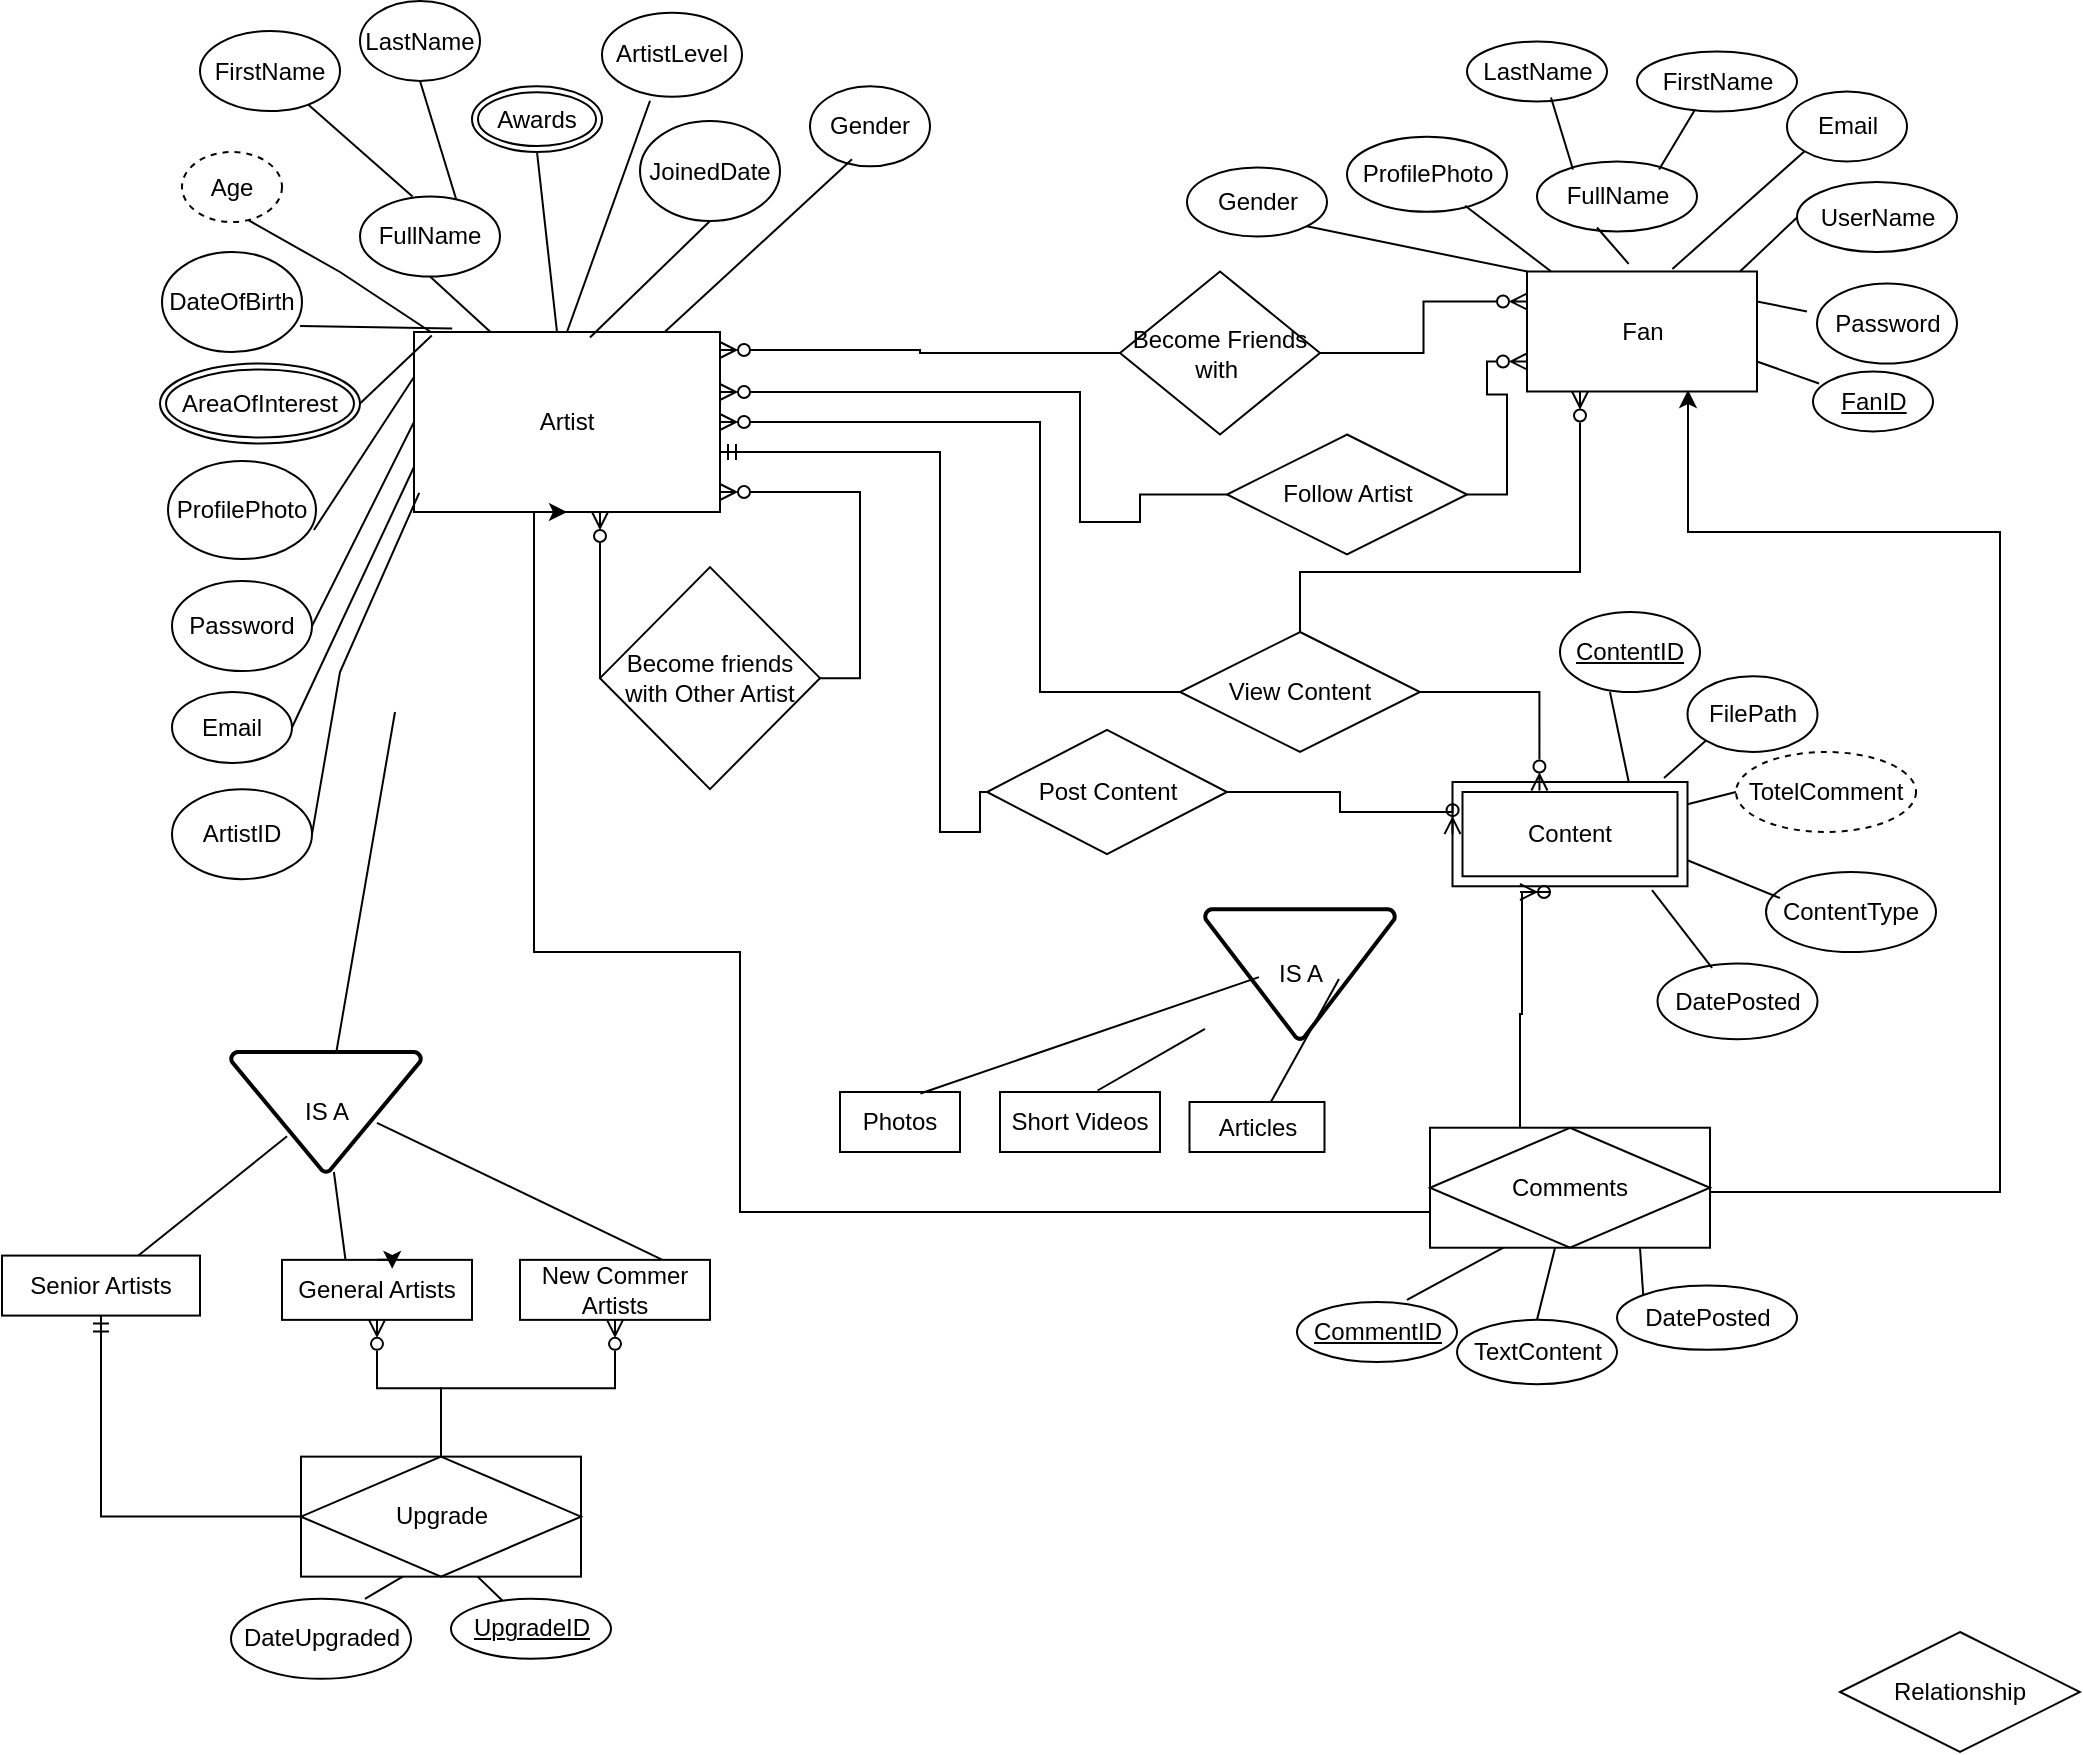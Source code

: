 <mxfile version="24.7.14">
  <diagram id="R2lEEEUBdFMjLlhIrx00" name="Page-1">
    <mxGraphModel dx="909" dy="477" grid="1" gridSize="10" guides="1" tooltips="1" connect="1" arrows="1" fold="1" page="1" pageScale="1" pageWidth="850" pageHeight="1100" math="0" shadow="0" extFonts="Permanent Marker^https://fonts.googleapis.com/css?family=Permanent+Marker">
      <root>
        <mxCell id="0" />
        <mxCell id="1" parent="0" />
        <mxCell id="9mGKXTDG_qa7bDeS5Nxo-1" value="Artist" style="rounded=0;whiteSpace=wrap;html=1;" parent="1" vertex="1">
          <mxGeometry x="227" y="200" width="153" height="90" as="geometry" />
        </mxCell>
        <mxCell id="9mGKXTDG_qa7bDeS5Nxo-2" value="Fan" style="rounded=0;whiteSpace=wrap;html=1;" parent="1" vertex="1">
          <mxGeometry x="783.5" y="169.75" width="115" height="60" as="geometry" />
        </mxCell>
        <mxCell id="9mGKXTDG_qa7bDeS5Nxo-6" value="Email" style="ellipse;whiteSpace=wrap;html=1;" parent="1" vertex="1">
          <mxGeometry x="106" y="380" width="60" height="35.5" as="geometry" />
        </mxCell>
        <mxCell id="9mGKXTDG_qa7bDeS5Nxo-7" value="Password" style="ellipse;whiteSpace=wrap;html=1;" parent="1" vertex="1">
          <mxGeometry x="106" y="324.5" width="70" height="45" as="geometry" />
        </mxCell>
        <mxCell id="9mGKXTDG_qa7bDeS5Nxo-8" value="ProfilePhoto" style="ellipse;whiteSpace=wrap;html=1;" parent="1" vertex="1">
          <mxGeometry x="104" y="264.5" width="74" height="49" as="geometry" />
        </mxCell>
        <mxCell id="9mGKXTDG_qa7bDeS5Nxo-9" value="Age" style="ellipse;whiteSpace=wrap;html=1;dashed=1;" parent="1" vertex="1">
          <mxGeometry x="111" y="110" width="50" height="35" as="geometry" />
        </mxCell>
        <mxCell id="9mGKXTDG_qa7bDeS5Nxo-10" value="DateOfBirth" style="ellipse;whiteSpace=wrap;html=1;" parent="1" vertex="1">
          <mxGeometry x="101" y="160" width="70" height="50" as="geometry" />
        </mxCell>
        <mxCell id="9mGKXTDG_qa7bDeS5Nxo-11" value="FullName" style="ellipse;whiteSpace=wrap;html=1;" parent="1" vertex="1">
          <mxGeometry x="200" y="132.25" width="70" height="40" as="geometry" />
        </mxCell>
        <mxCell id="9mGKXTDG_qa7bDeS5Nxo-12" value="ArtistLevel" style="ellipse;whiteSpace=wrap;html=1;" parent="1" vertex="1">
          <mxGeometry x="321" y="40.43" width="70" height="41.93" as="geometry" />
        </mxCell>
        <mxCell id="9mGKXTDG_qa7bDeS5Nxo-14" value="Gender" style="ellipse;whiteSpace=wrap;html=1;" parent="1" vertex="1">
          <mxGeometry x="425" y="77.14" width="60" height="40" as="geometry" />
        </mxCell>
        <mxCell id="9mGKXTDG_qa7bDeS5Nxo-15" value="ArtistID" style="ellipse;whiteSpace=wrap;html=1;" parent="1" vertex="1">
          <mxGeometry x="106" y="428.57" width="70" height="45" as="geometry" />
        </mxCell>
        <mxCell id="9mGKXTDG_qa7bDeS5Nxo-17" value="" style="endArrow=none;html=1;rounded=0;entryX=1;entryY=0.5;entryDx=0;entryDy=0;exitX=0.058;exitY=0.019;exitDx=0;exitDy=0;exitPerimeter=0;" parent="1" source="9mGKXTDG_qa7bDeS5Nxo-1" target="9mGKXTDG_qa7bDeS5Nxo-46" edge="1">
          <mxGeometry width="50" height="50" relative="1" as="geometry">
            <mxPoint x="220" y="240" as="sourcePoint" />
            <mxPoint x="146.02" y="190.02" as="targetPoint" />
            <Array as="points" />
          </mxGeometry>
        </mxCell>
        <mxCell id="9mGKXTDG_qa7bDeS5Nxo-18" value="" style="endArrow=none;html=1;rounded=0;entryX=0.986;entryY=0.704;entryDx=0;entryDy=0;entryPerimeter=0;exitX=0;exitY=0.25;exitDx=0;exitDy=0;" parent="1" target="9mGKXTDG_qa7bDeS5Nxo-8" edge="1" source="9mGKXTDG_qa7bDeS5Nxo-1">
          <mxGeometry width="50" height="50" relative="1" as="geometry">
            <mxPoint x="230" y="260" as="sourcePoint" />
            <mxPoint x="156.999" y="190.005" as="targetPoint" />
          </mxGeometry>
        </mxCell>
        <mxCell id="9mGKXTDG_qa7bDeS5Nxo-19" value="" style="endArrow=none;html=1;rounded=0;exitX=0;exitY=0.75;exitDx=0;exitDy=0;entryX=1;entryY=0.5;entryDx=0;entryDy=0;" parent="1" source="9mGKXTDG_qa7bDeS5Nxo-1" target="9mGKXTDG_qa7bDeS5Nxo-6" edge="1">
          <mxGeometry width="50" height="50" relative="1" as="geometry">
            <mxPoint x="240" y="284.995" as="sourcePoint" />
            <mxPoint x="159.999" y="251.655" as="targetPoint" />
          </mxGeometry>
        </mxCell>
        <mxCell id="9mGKXTDG_qa7bDeS5Nxo-20" value="" style="endArrow=none;html=1;rounded=0;entryX=1;entryY=0.5;entryDx=0;entryDy=0;exitX=0.017;exitY=0.894;exitDx=0;exitDy=0;exitPerimeter=0;" parent="1" source="9mGKXTDG_qa7bDeS5Nxo-1" target="9mGKXTDG_qa7bDeS5Nxo-15" edge="1">
          <mxGeometry width="50" height="50" relative="1" as="geometry">
            <mxPoint x="230" y="280" as="sourcePoint" />
            <mxPoint x="189.999" y="291.005" as="targetPoint" />
            <Array as="points">
              <mxPoint x="190" y="370" />
            </Array>
          </mxGeometry>
        </mxCell>
        <mxCell id="9mGKXTDG_qa7bDeS5Nxo-22" value="" style="endArrow=none;html=1;rounded=0;exitX=0.125;exitY=-0.019;exitDx=0;exitDy=0;entryX=0.986;entryY=0.74;entryDx=0;entryDy=0;entryPerimeter=0;exitPerimeter=0;" parent="1" source="9mGKXTDG_qa7bDeS5Nxo-1" target="9mGKXTDG_qa7bDeS5Nxo-10" edge="1">
          <mxGeometry width="50" height="50" relative="1" as="geometry">
            <mxPoint x="250" y="225" as="sourcePoint" />
            <mxPoint x="176.999" y="146.655" as="targetPoint" />
          </mxGeometry>
        </mxCell>
        <mxCell id="9mGKXTDG_qa7bDeS5Nxo-23" value="" style="endArrow=none;html=1;rounded=0;entryX=0.66;entryY=0.971;entryDx=0;entryDy=0;entryPerimeter=0;" parent="1" target="9mGKXTDG_qa7bDeS5Nxo-9" edge="1" source="9mGKXTDG_qa7bDeS5Nxo-1">
          <mxGeometry width="50" height="50" relative="1" as="geometry">
            <mxPoint x="240" y="230" as="sourcePoint" />
            <mxPoint x="296.999" y="125.005" as="targetPoint" />
            <Array as="points">
              <mxPoint x="190" y="170" />
            </Array>
          </mxGeometry>
        </mxCell>
        <mxCell id="9mGKXTDG_qa7bDeS5Nxo-24" value="" style="endArrow=none;html=1;rounded=0;entryX=0.343;entryY=1.048;entryDx=0;entryDy=0;entryPerimeter=0;exitX=0.5;exitY=0;exitDx=0;exitDy=0;" parent="1" source="9mGKXTDG_qa7bDeS5Nxo-1" edge="1" target="9mGKXTDG_qa7bDeS5Nxo-12">
          <mxGeometry width="50" height="50" relative="1" as="geometry">
            <mxPoint x="280" y="220" as="sourcePoint" />
            <mxPoint x="210" y="90" as="targetPoint" />
            <Array as="points" />
          </mxGeometry>
        </mxCell>
        <mxCell id="9mGKXTDG_qa7bDeS5Nxo-25" value="" style="endArrow=none;html=1;rounded=0;entryX=0.5;entryY=1;entryDx=0;entryDy=0;exitX=0.25;exitY=0;exitDx=0;exitDy=0;" parent="1" target="9mGKXTDG_qa7bDeS5Nxo-11" edge="1" source="9mGKXTDG_qa7bDeS5Nxo-1">
          <mxGeometry width="50" height="50" relative="1" as="geometry">
            <mxPoint x="320" y="228" as="sourcePoint" />
            <mxPoint x="357.999" y="150.005" as="targetPoint" />
          </mxGeometry>
        </mxCell>
        <mxCell id="9mGKXTDG_qa7bDeS5Nxo-26" value="" style="endArrow=none;html=1;rounded=0;entryX=0.35;entryY=0.913;entryDx=0;entryDy=0;entryPerimeter=0;" parent="1" source="9mGKXTDG_qa7bDeS5Nxo-1" target="9mGKXTDG_qa7bDeS5Nxo-14" edge="1">
          <mxGeometry width="50" height="50" relative="1" as="geometry">
            <mxPoint x="280" y="220" as="sourcePoint" />
            <mxPoint x="379.999" y="190.005" as="targetPoint" />
          </mxGeometry>
        </mxCell>
        <mxCell id="9mGKXTDG_qa7bDeS5Nxo-27" value="" style="endArrow=none;html=1;rounded=0;entryX=0.5;entryY=1;entryDx=0;entryDy=0;" parent="1" source="9mGKXTDG_qa7bDeS5Nxo-1" target="9mGKXTDG_qa7bDeS5Nxo-44" edge="1">
          <mxGeometry width="50" height="50" relative="1" as="geometry">
            <mxPoint x="270" y="220" as="sourcePoint" />
            <mxPoint x="278" y="176.52" as="targetPoint" />
          </mxGeometry>
        </mxCell>
        <mxCell id="9mGKXTDG_qa7bDeS5Nxo-28" value="FirstName" style="ellipse;whiteSpace=wrap;html=1;" parent="1" vertex="1">
          <mxGeometry x="120" y="49.5" width="70" height="40" as="geometry" />
        </mxCell>
        <mxCell id="9mGKXTDG_qa7bDeS5Nxo-29" value="LastName" style="ellipse;whiteSpace=wrap;html=1;" parent="1" vertex="1">
          <mxGeometry x="200" y="34.5" width="60" height="40" as="geometry" />
        </mxCell>
        <mxCell id="9mGKXTDG_qa7bDeS5Nxo-30" value="" style="endArrow=none;html=1;rounded=0;exitX=0.375;exitY=0;exitDx=0;exitDy=0;exitPerimeter=0;" parent="1" source="9mGKXTDG_qa7bDeS5Nxo-11" edge="1" target="9mGKXTDG_qa7bDeS5Nxo-28">
          <mxGeometry width="50" height="50" relative="1" as="geometry">
            <mxPoint x="230" y="310" as="sourcePoint" />
            <mxPoint x="320" y="57.86" as="targetPoint" />
          </mxGeometry>
        </mxCell>
        <mxCell id="9mGKXTDG_qa7bDeS5Nxo-31" value="" style="endArrow=none;html=1;rounded=0;exitX=0.688;exitY=0.04;exitDx=0;exitDy=0;exitPerimeter=0;entryX=0.5;entryY=1;entryDx=0;entryDy=0;" parent="1" source="9mGKXTDG_qa7bDeS5Nxo-11" edge="1" target="9mGKXTDG_qa7bDeS5Nxo-29">
          <mxGeometry width="50" height="50" relative="1" as="geometry">
            <mxPoint x="370" y="110" as="sourcePoint" />
            <mxPoint x="373.787" y="52.002" as="targetPoint" />
          </mxGeometry>
        </mxCell>
        <mxCell id="9mGKXTDG_qa7bDeS5Nxo-34" value="JoinedDate" style="ellipse;whiteSpace=wrap;html=1;" parent="1" vertex="1">
          <mxGeometry x="340" y="94.5" width="70" height="50" as="geometry" />
        </mxCell>
        <mxCell id="9mGKXTDG_qa7bDeS5Nxo-37" value="" style="endArrow=none;html=1;rounded=0;entryX=0.5;entryY=1;entryDx=0;entryDy=0;exitX=0.575;exitY=0.031;exitDx=0;exitDy=0;exitPerimeter=0;" parent="1" source="9mGKXTDG_qa7bDeS5Nxo-1" target="9mGKXTDG_qa7bDeS5Nxo-34" edge="1">
          <mxGeometry width="50" height="50" relative="1" as="geometry">
            <mxPoint x="300" y="220" as="sourcePoint" />
            <mxPoint x="388" y="248" as="targetPoint" />
            <Array as="points" />
          </mxGeometry>
        </mxCell>
        <mxCell id="9mGKXTDG_qa7bDeS5Nxo-39" value="" style="endArrow=none;html=1;rounded=0;entryX=1;entryY=0.5;entryDx=0;entryDy=0;exitX=0;exitY=0.5;exitDx=0;exitDy=0;" parent="1" source="9mGKXTDG_qa7bDeS5Nxo-1" target="9mGKXTDG_qa7bDeS5Nxo-7" edge="1">
          <mxGeometry width="50" height="50" relative="1" as="geometry">
            <mxPoint x="230" y="240" as="sourcePoint" />
            <mxPoint x="151" y="197" as="targetPoint" />
          </mxGeometry>
        </mxCell>
        <mxCell id="9mGKXTDG_qa7bDeS5Nxo-44" value="Awards" style="ellipse;shape=doubleEllipse;margin=3;whiteSpace=wrap;html=1;align=center;" parent="1" vertex="1">
          <mxGeometry x="256" y="77.14" width="65" height="32.86" as="geometry" />
        </mxCell>
        <mxCell id="9mGKXTDG_qa7bDeS5Nxo-46" value="AreaOfInterest" style="ellipse;shape=doubleEllipse;margin=3;whiteSpace=wrap;html=1;align=center;" parent="1" vertex="1">
          <mxGeometry x="100" y="215.75" width="100" height="40" as="geometry" />
        </mxCell>
        <mxCell id="srRfTzQ2wNrr3aea_epK-1" value="FanID" style="ellipse;whiteSpace=wrap;html=1;align=center;fontStyle=4;" vertex="1" parent="1">
          <mxGeometry x="926.5" y="219.75" width="60" height="30" as="geometry" />
        </mxCell>
        <mxCell id="srRfTzQ2wNrr3aea_epK-2" value="Password" style="ellipse;whiteSpace=wrap;html=1;align=center;" vertex="1" parent="1">
          <mxGeometry x="928.5" y="175.75" width="70" height="40" as="geometry" />
        </mxCell>
        <mxCell id="srRfTzQ2wNrr3aea_epK-3" value="FullName" style="ellipse;whiteSpace=wrap;html=1;align=center;" vertex="1" parent="1">
          <mxGeometry x="788.5" y="114.75" width="80" height="35" as="geometry" />
        </mxCell>
        <mxCell id="srRfTzQ2wNrr3aea_epK-4" value="Email" style="ellipse;whiteSpace=wrap;html=1;align=center;" vertex="1" parent="1">
          <mxGeometry x="913.5" y="79.75" width="60" height="35" as="geometry" />
        </mxCell>
        <mxCell id="srRfTzQ2wNrr3aea_epK-5" value="UserName" style="ellipse;whiteSpace=wrap;html=1;align=center;" vertex="1" parent="1">
          <mxGeometry x="918.5" y="125" width="80" height="35" as="geometry" />
        </mxCell>
        <mxCell id="srRfTzQ2wNrr3aea_epK-6" value="FirstName" style="ellipse;whiteSpace=wrap;html=1;align=center;" vertex="1" parent="1">
          <mxGeometry x="838.5" y="59.75" width="80" height="30" as="geometry" />
        </mxCell>
        <mxCell id="srRfTzQ2wNrr3aea_epK-7" value="LastName" style="ellipse;whiteSpace=wrap;html=1;align=center;" vertex="1" parent="1">
          <mxGeometry x="753.5" y="54.75" width="70" height="30" as="geometry" />
        </mxCell>
        <mxCell id="srRfTzQ2wNrr3aea_epK-8" value="ProfilePhoto" style="ellipse;whiteSpace=wrap;html=1;align=center;" vertex="1" parent="1">
          <mxGeometry x="693.5" y="102.39" width="80" height="37.5" as="geometry" />
        </mxCell>
        <mxCell id="srRfTzQ2wNrr3aea_epK-9" value="Gender" style="ellipse;whiteSpace=wrap;html=1;align=center;" vertex="1" parent="1">
          <mxGeometry x="613.5" y="117.75" width="70" height="34.5" as="geometry" />
        </mxCell>
        <mxCell id="srRfTzQ2wNrr3aea_epK-13" value="" style="endArrow=none;html=1;rounded=0;exitX=1;exitY=1;exitDx=0;exitDy=0;entryX=0;entryY=0;entryDx=0;entryDy=0;" edge="1" parent="1" source="srRfTzQ2wNrr3aea_epK-9" target="9mGKXTDG_qa7bDeS5Nxo-2">
          <mxGeometry relative="1" as="geometry">
            <mxPoint x="753.5" y="229.75" as="sourcePoint" />
            <mxPoint x="913.5" y="229.75" as="targetPoint" />
          </mxGeometry>
        </mxCell>
        <mxCell id="srRfTzQ2wNrr3aea_epK-14" value="" style="endArrow=none;html=1;rounded=0;exitX=0.738;exitY=0.92;exitDx=0;exitDy=0;exitPerimeter=0;entryX=0.105;entryY=0;entryDx=0;entryDy=0;entryPerimeter=0;" edge="1" parent="1" source="srRfTzQ2wNrr3aea_epK-8" target="9mGKXTDG_qa7bDeS5Nxo-2">
          <mxGeometry relative="1" as="geometry">
            <mxPoint x="803.5" y="129.75" as="sourcePoint" />
            <mxPoint x="813.5" y="179.75" as="targetPoint" />
          </mxGeometry>
        </mxCell>
        <mxCell id="srRfTzQ2wNrr3aea_epK-15" value="" style="endArrow=none;html=1;rounded=0;entryX=0.442;entryY=-0.064;entryDx=0;entryDy=0;entryPerimeter=0;exitX=0.375;exitY=0.943;exitDx=0;exitDy=0;exitPerimeter=0;" edge="1" parent="1" source="srRfTzQ2wNrr3aea_epK-3" target="9mGKXTDG_qa7bDeS5Nxo-2">
          <mxGeometry relative="1" as="geometry">
            <mxPoint x="853.5" y="109.75" as="sourcePoint" />
            <mxPoint x="871.5" y="164.75" as="targetPoint" />
          </mxGeometry>
        </mxCell>
        <mxCell id="srRfTzQ2wNrr3aea_epK-16" value="" style="endArrow=none;html=1;rounded=0;exitX=0.6;exitY=0.933;exitDx=0;exitDy=0;exitPerimeter=0;entryX=0.225;entryY=0.114;entryDx=0;entryDy=0;entryPerimeter=0;" edge="1" parent="1" source="srRfTzQ2wNrr3aea_epK-7" target="srRfTzQ2wNrr3aea_epK-3">
          <mxGeometry relative="1" as="geometry">
            <mxPoint x="830.5" y="54.75" as="sourcePoint" />
            <mxPoint x="846.5" y="109.75" as="targetPoint" />
          </mxGeometry>
        </mxCell>
        <mxCell id="srRfTzQ2wNrr3aea_epK-17" value="" style="endArrow=none;html=1;rounded=0;exitX=0.763;exitY=0.114;exitDx=0;exitDy=0;exitPerimeter=0;entryX=0.363;entryY=0.967;entryDx=0;entryDy=0;entryPerimeter=0;" edge="1" parent="1" source="srRfTzQ2wNrr3aea_epK-3" target="srRfTzQ2wNrr3aea_epK-6">
          <mxGeometry relative="1" as="geometry">
            <mxPoint x="845.5" y="62.75" as="sourcePoint" />
            <mxPoint x="851.5" y="88.75" as="targetPoint" />
          </mxGeometry>
        </mxCell>
        <mxCell id="srRfTzQ2wNrr3aea_epK-18" value="" style="endArrow=none;html=1;rounded=0;entryX=0.632;entryY=-0.021;entryDx=0;entryDy=0;entryPerimeter=0;exitX=0;exitY=1;exitDx=0;exitDy=0;" edge="1" parent="1" source="srRfTzQ2wNrr3aea_epK-4" target="9mGKXTDG_qa7bDeS5Nxo-2">
          <mxGeometry relative="1" as="geometry">
            <mxPoint x="913.5" y="110.75" as="sourcePoint" />
            <mxPoint x="905.5" y="169.75" as="targetPoint" />
          </mxGeometry>
        </mxCell>
        <mxCell id="srRfTzQ2wNrr3aea_epK-21" value="" style="endArrow=none;html=1;rounded=0;entryX=0.926;entryY=0;entryDx=0;entryDy=0;entryPerimeter=0;exitX=0;exitY=0.5;exitDx=0;exitDy=0;" edge="1" parent="1" target="9mGKXTDG_qa7bDeS5Nxo-2">
          <mxGeometry relative="1" as="geometry">
            <mxPoint x="918.5" y="142.75" as="sourcePoint" />
            <mxPoint x="873.5" y="178.75" as="targetPoint" />
          </mxGeometry>
        </mxCell>
        <mxCell id="srRfTzQ2wNrr3aea_epK-22" value="" style="endArrow=none;html=1;rounded=0;entryX=1;entryY=0.25;entryDx=0;entryDy=0;exitX=0;exitY=0.5;exitDx=0;exitDy=0;" edge="1" parent="1" target="9mGKXTDG_qa7bDeS5Nxo-2">
          <mxGeometry relative="1" as="geometry">
            <mxPoint x="923.5" y="189.75" as="sourcePoint" />
            <mxPoint x="883.5" y="188.75" as="targetPoint" />
          </mxGeometry>
        </mxCell>
        <mxCell id="srRfTzQ2wNrr3aea_epK-23" value="" style="endArrow=none;html=1;rounded=0;entryX=1;entryY=0.75;entryDx=0;entryDy=0;exitX=0.05;exitY=0.2;exitDx=0;exitDy=0;exitPerimeter=0;" edge="1" parent="1" source="srRfTzQ2wNrr3aea_epK-1" target="9mGKXTDG_qa7bDeS5Nxo-2">
          <mxGeometry relative="1" as="geometry">
            <mxPoint x="951.5" y="139.75" as="sourcePoint" />
            <mxPoint x="893.5" y="198.75" as="targetPoint" />
          </mxGeometry>
        </mxCell>
        <mxCell id="srRfTzQ2wNrr3aea_epK-24" value="Content" style="shape=ext;margin=3;double=1;whiteSpace=wrap;html=1;align=center;" vertex="1" parent="1">
          <mxGeometry x="746.25" y="425" width="117.5" height="52.14" as="geometry" />
        </mxCell>
        <mxCell id="srRfTzQ2wNrr3aea_epK-25" value="ContentID" style="ellipse;whiteSpace=wrap;html=1;align=center;fontStyle=4;" vertex="1" parent="1">
          <mxGeometry x="800" y="340" width="70" height="40" as="geometry" />
        </mxCell>
        <mxCell id="srRfTzQ2wNrr3aea_epK-26" value="TotelComment" style="ellipse;whiteSpace=wrap;html=1;align=center;dashed=1;" vertex="1" parent="1">
          <mxGeometry x="888" y="410" width="90" height="40" as="geometry" />
        </mxCell>
        <mxCell id="srRfTzQ2wNrr3aea_epK-27" value="DatePosted" style="ellipse;whiteSpace=wrap;html=1;align=center;" vertex="1" parent="1">
          <mxGeometry x="848.75" y="515.72" width="80" height="37.86" as="geometry" />
        </mxCell>
        <mxCell id="srRfTzQ2wNrr3aea_epK-28" value="ContentType" style="ellipse;whiteSpace=wrap;html=1;align=center;" vertex="1" parent="1">
          <mxGeometry x="903" y="470" width="85" height="40" as="geometry" />
        </mxCell>
        <mxCell id="srRfTzQ2wNrr3aea_epK-29" value="FilePath" style="ellipse;whiteSpace=wrap;html=1;align=center;" vertex="1" parent="1">
          <mxGeometry x="863.75" y="372.14" width="65" height="37.86" as="geometry" />
        </mxCell>
        <mxCell id="srRfTzQ2wNrr3aea_epK-30" style="edgeStyle=orthogonalEdgeStyle;rounded=0;orthogonalLoop=1;jettySize=auto;html=1;exitX=0.5;exitY=1;exitDx=0;exitDy=0;" edge="1" parent="1" source="srRfTzQ2wNrr3aea_epK-29" target="srRfTzQ2wNrr3aea_epK-29">
          <mxGeometry relative="1" as="geometry" />
        </mxCell>
        <mxCell id="srRfTzQ2wNrr3aea_epK-31" value="" style="endArrow=none;html=1;rounded=0;entryX=0.357;entryY=1;entryDx=0;entryDy=0;exitX=0.75;exitY=0;exitDx=0;exitDy=0;entryPerimeter=0;" edge="1" parent="1" source="srRfTzQ2wNrr3aea_epK-24" target="srRfTzQ2wNrr3aea_epK-25">
          <mxGeometry relative="1" as="geometry">
            <mxPoint x="989.5" y="293.86" as="sourcePoint" />
            <mxPoint x="941.5" y="427.86" as="targetPoint" />
          </mxGeometry>
        </mxCell>
        <mxCell id="srRfTzQ2wNrr3aea_epK-32" value="" style="endArrow=none;html=1;rounded=0;entryX=0;entryY=1;entryDx=0;entryDy=0;exitX=0.9;exitY=-0.038;exitDx=0;exitDy=0;exitPerimeter=0;" edge="1" parent="1" source="srRfTzQ2wNrr3aea_epK-24" target="srRfTzQ2wNrr3aea_epK-29">
          <mxGeometry relative="1" as="geometry">
            <mxPoint x="936.5" y="459.86" as="sourcePoint" />
            <mxPoint x="951.5" y="437.86" as="targetPoint" />
          </mxGeometry>
        </mxCell>
        <mxCell id="srRfTzQ2wNrr3aea_epK-33" value="" style="endArrow=none;html=1;rounded=0;entryX=0;entryY=0.5;entryDx=0;entryDy=0;" edge="1" parent="1" source="srRfTzQ2wNrr3aea_epK-24" target="srRfTzQ2wNrr3aea_epK-26">
          <mxGeometry relative="1" as="geometry">
            <mxPoint x="946.5" y="469.86" as="sourcePoint" />
            <mxPoint x="974.711" y="483.251" as="targetPoint" />
          </mxGeometry>
        </mxCell>
        <mxCell id="srRfTzQ2wNrr3aea_epK-34" value="" style="endArrow=none;html=1;rounded=0;entryX=0.082;entryY=0.325;entryDx=0;entryDy=0;exitX=1;exitY=0.75;exitDx=0;exitDy=0;entryPerimeter=0;" edge="1" parent="1" source="srRfTzQ2wNrr3aea_epK-24" target="srRfTzQ2wNrr3aea_epK-28">
          <mxGeometry relative="1" as="geometry">
            <mxPoint x="956.5" y="479.86" as="sourcePoint" />
            <mxPoint x="971.5" y="457.86" as="targetPoint" />
          </mxGeometry>
        </mxCell>
        <mxCell id="srRfTzQ2wNrr3aea_epK-35" value="" style="endArrow=none;html=1;rounded=0;entryX=0.341;entryY=0.06;entryDx=0;entryDy=0;exitX=0.849;exitY=1.036;exitDx=0;exitDy=0;entryPerimeter=0;exitPerimeter=0;" edge="1" parent="1" source="srRfTzQ2wNrr3aea_epK-24" target="srRfTzQ2wNrr3aea_epK-27">
          <mxGeometry relative="1" as="geometry">
            <mxPoint x="966.5" y="489.86" as="sourcePoint" />
            <mxPoint x="981.5" y="467.86" as="targetPoint" />
          </mxGeometry>
        </mxCell>
        <mxCell id="srRfTzQ2wNrr3aea_epK-37" value="DatePosted" style="ellipse;whiteSpace=wrap;html=1;align=center;" vertex="1" parent="1">
          <mxGeometry x="828.5" y="676.79" width="90" height="32.14" as="geometry" />
        </mxCell>
        <mxCell id="srRfTzQ2wNrr3aea_epK-38" value="TextContent" style="ellipse;whiteSpace=wrap;html=1;align=center;" vertex="1" parent="1">
          <mxGeometry x="748.5" y="693.93" width="80" height="32.14" as="geometry" />
        </mxCell>
        <mxCell id="srRfTzQ2wNrr3aea_epK-39" value="CommentID" style="ellipse;whiteSpace=wrap;html=1;align=center;fontStyle=4;" vertex="1" parent="1">
          <mxGeometry x="668.5" y="685" width="80" height="30" as="geometry" />
        </mxCell>
        <mxCell id="srRfTzQ2wNrr3aea_epK-41" value="" style="endArrow=none;html=1;rounded=0;exitX=0.875;exitY=0.202;exitDx=0;exitDy=0;exitPerimeter=0;entryX=0.393;entryY=0.833;entryDx=0;entryDy=0;entryPerimeter=0;" edge="1" parent="1" target="srRfTzQ2wNrr3aea_epK-113">
          <mxGeometry width="50" height="50" relative="1" as="geometry">
            <mxPoint x="723.5" y="683.92" as="sourcePoint" />
            <mxPoint x="741" y="653.93" as="targetPoint" />
          </mxGeometry>
        </mxCell>
        <mxCell id="srRfTzQ2wNrr3aea_epK-42" value="" style="endArrow=none;html=1;rounded=0;exitX=0.5;exitY=0;exitDx=0;exitDy=0;" edge="1" parent="1" source="srRfTzQ2wNrr3aea_epK-38" target="srRfTzQ2wNrr3aea_epK-113">
          <mxGeometry width="50" height="50" relative="1" as="geometry">
            <mxPoint x="695.5" y="690.93" as="sourcePoint" />
            <mxPoint x="738.5" y="660" as="targetPoint" />
          </mxGeometry>
        </mxCell>
        <mxCell id="srRfTzQ2wNrr3aea_epK-43" value="" style="endArrow=none;html=1;rounded=0;entryX=0.75;entryY=1;entryDx=0;entryDy=0;exitX=0;exitY=0;exitDx=0;exitDy=0;" edge="1" parent="1" source="srRfTzQ2wNrr3aea_epK-37" target="srRfTzQ2wNrr3aea_epK-113">
          <mxGeometry width="50" height="50" relative="1" as="geometry">
            <mxPoint x="705.5" y="700.93" as="sourcePoint" />
            <mxPoint x="796" y="653.93" as="targetPoint" />
          </mxGeometry>
        </mxCell>
        <mxCell id="srRfTzQ2wNrr3aea_epK-45" value="UpgradeID" style="ellipse;whiteSpace=wrap;html=1;align=center;fontStyle=4;" vertex="1" parent="1">
          <mxGeometry x="245.5" y="833.39" width="80" height="30" as="geometry" />
        </mxCell>
        <mxCell id="srRfTzQ2wNrr3aea_epK-46" value="DateUpgraded" style="ellipse;whiteSpace=wrap;html=1;align=center;" vertex="1" parent="1">
          <mxGeometry x="135.5" y="833.39" width="90" height="40" as="geometry" />
        </mxCell>
        <mxCell id="srRfTzQ2wNrr3aea_epK-47" value="" style="endArrow=none;html=1;rounded=0;entryX=0.744;entryY=0;entryDx=0;entryDy=0;exitX=0.436;exitY=0.9;exitDx=0;exitDy=0;entryPerimeter=0;exitPerimeter=0;" edge="1" parent="1" source="srRfTzQ2wNrr3aea_epK-109" target="srRfTzQ2wNrr3aea_epK-46">
          <mxGeometry width="50" height="50" relative="1" as="geometry">
            <mxPoint x="163.475" y="969.32" as="sourcePoint" />
            <mxPoint x="595.5" y="990.82" as="targetPoint" />
          </mxGeometry>
        </mxCell>
        <mxCell id="srRfTzQ2wNrr3aea_epK-48" value="" style="endArrow=none;html=1;rounded=0;exitX=0.579;exitY=0.883;exitDx=0;exitDy=0;exitPerimeter=0;" edge="1" parent="1" source="srRfTzQ2wNrr3aea_epK-109" target="srRfTzQ2wNrr3aea_epK-45">
          <mxGeometry width="50" height="50" relative="1" as="geometry">
            <mxPoint x="191.535" y="970.32" as="sourcePoint" />
            <mxPoint x="235.5" y="1017.32" as="targetPoint" />
          </mxGeometry>
        </mxCell>
        <mxCell id="srRfTzQ2wNrr3aea_epK-82" style="edgeStyle=orthogonalEdgeStyle;rounded=0;orthogonalLoop=1;jettySize=auto;html=1;exitX=0;exitY=0.5;exitDx=0;exitDy=0;endArrow=ERmandOne;endFill=0;" edge="1" parent="1" source="srRfTzQ2wNrr3aea_epK-49" target="9mGKXTDG_qa7bDeS5Nxo-1">
          <mxGeometry relative="1" as="geometry">
            <mxPoint x="360" y="282" as="targetPoint" />
            <Array as="points">
              <mxPoint x="510" y="450" />
              <mxPoint x="490" y="450" />
              <mxPoint x="490" y="260" />
            </Array>
          </mxGeometry>
        </mxCell>
        <mxCell id="srRfTzQ2wNrr3aea_epK-83" style="edgeStyle=orthogonalEdgeStyle;rounded=0;orthogonalLoop=1;jettySize=auto;html=1;entryX=0;entryY=0.5;entryDx=0;entryDy=0;endArrow=ERzeroToMany;endFill=0;" edge="1" parent="1" source="srRfTzQ2wNrr3aea_epK-49" target="srRfTzQ2wNrr3aea_epK-24">
          <mxGeometry relative="1" as="geometry">
            <Array as="points">
              <mxPoint x="690" y="430" />
              <mxPoint x="690" y="440" />
              <mxPoint x="746" y="440" />
            </Array>
          </mxGeometry>
        </mxCell>
        <mxCell id="srRfTzQ2wNrr3aea_epK-49" value="Post Content" style="shape=rhombus;perimeter=rhombusPerimeter;whiteSpace=wrap;html=1;align=center;rotation=0;" vertex="1" parent="1">
          <mxGeometry x="513.5" y="398.93" width="120" height="62.14" as="geometry" />
        </mxCell>
        <mxCell id="srRfTzQ2wNrr3aea_epK-50" value="Relationship" style="shape=rhombus;perimeter=rhombusPerimeter;whiteSpace=wrap;html=1;align=center;" vertex="1" parent="1">
          <mxGeometry x="940" y="850" width="120" height="60" as="geometry" />
        </mxCell>
        <mxCell id="srRfTzQ2wNrr3aea_epK-93" style="edgeStyle=orthogonalEdgeStyle;rounded=0;orthogonalLoop=1;jettySize=auto;html=1;endArrow=ERzeroToMany;endFill=0;" edge="1" parent="1" source="srRfTzQ2wNrr3aea_epK-51" target="9mGKXTDG_qa7bDeS5Nxo-1">
          <mxGeometry relative="1" as="geometry">
            <Array as="points">
              <mxPoint x="540" y="380" />
              <mxPoint x="540" y="245" />
            </Array>
          </mxGeometry>
        </mxCell>
        <mxCell id="srRfTzQ2wNrr3aea_epK-51" value="View Content" style="shape=rhombus;perimeter=rhombusPerimeter;whiteSpace=wrap;html=1;align=center;" vertex="1" parent="1">
          <mxGeometry x="610" y="350" width="120" height="60" as="geometry" />
        </mxCell>
        <mxCell id="srRfTzQ2wNrr3aea_epK-86" style="edgeStyle=orthogonalEdgeStyle;rounded=0;orthogonalLoop=1;jettySize=auto;html=1;endArrow=ERzeroToMany;endFill=0;entryX=1;entryY=0.1;entryDx=0;entryDy=0;entryPerimeter=0;" edge="1" parent="1" source="srRfTzQ2wNrr3aea_epK-53" target="9mGKXTDG_qa7bDeS5Nxo-1">
          <mxGeometry relative="1" as="geometry">
            <mxPoint x="390" y="240" as="targetPoint" />
            <Array as="points" />
          </mxGeometry>
        </mxCell>
        <mxCell id="srRfTzQ2wNrr3aea_epK-87" style="edgeStyle=orthogonalEdgeStyle;rounded=0;orthogonalLoop=1;jettySize=auto;html=1;entryX=0;entryY=0.25;entryDx=0;entryDy=0;endArrow=ERzeroToMany;endFill=0;" edge="1" parent="1" source="srRfTzQ2wNrr3aea_epK-53" target="9mGKXTDG_qa7bDeS5Nxo-2">
          <mxGeometry relative="1" as="geometry">
            <mxPoint x="683.439" y="210.55" as="sourcePoint" />
          </mxGeometry>
        </mxCell>
        <mxCell id="srRfTzQ2wNrr3aea_epK-53" value="Become Friends with&amp;nbsp;" style="shape=rhombus;perimeter=rhombusPerimeter;whiteSpace=wrap;html=1;align=center;" vertex="1" parent="1">
          <mxGeometry x="580" y="169.75" width="100" height="81.5" as="geometry" />
        </mxCell>
        <mxCell id="srRfTzQ2wNrr3aea_epK-80" value="" style="edgeStyle=orthogonalEdgeStyle;rounded=0;orthogonalLoop=1;jettySize=auto;html=1;exitX=1;exitY=0.5;exitDx=0;exitDy=0;endArrow=ERzeroToMany;endFill=0;" edge="1" parent="1" source="srRfTzQ2wNrr3aea_epK-54" target="9mGKXTDG_qa7bDeS5Nxo-1">
          <mxGeometry relative="1" as="geometry">
            <mxPoint x="450" y="369.5" as="sourcePoint" />
            <mxPoint x="347" y="300.5" as="targetPoint" />
            <Array as="points">
              <mxPoint x="450" y="373" />
              <mxPoint x="450" y="280" />
            </Array>
          </mxGeometry>
        </mxCell>
        <mxCell id="srRfTzQ2wNrr3aea_epK-81" style="edgeStyle=orthogonalEdgeStyle;rounded=0;orthogonalLoop=1;jettySize=auto;html=1;exitX=0;exitY=0.5;exitDx=0;exitDy=0;endArrow=ERzeroToMany;endFill=0;" edge="1" parent="1" source="srRfTzQ2wNrr3aea_epK-54" target="9mGKXTDG_qa7bDeS5Nxo-1">
          <mxGeometry relative="1" as="geometry">
            <mxPoint x="320" y="310" as="targetPoint" />
            <Array as="points">
              <mxPoint x="320" y="370" />
              <mxPoint x="320" y="370" />
            </Array>
          </mxGeometry>
        </mxCell>
        <mxCell id="srRfTzQ2wNrr3aea_epK-54" value="Become friends with Other Artist" style="shape=rhombus;perimeter=rhombusPerimeter;whiteSpace=wrap;html=1;align=center;" vertex="1" parent="1">
          <mxGeometry x="320" y="317.57" width="110" height="111" as="geometry" />
        </mxCell>
        <mxCell id="srRfTzQ2wNrr3aea_epK-126" style="edgeStyle=orthogonalEdgeStyle;rounded=0;orthogonalLoop=1;jettySize=auto;html=1;entryX=0;entryY=0.75;entryDx=0;entryDy=0;endArrow=ERzeroToMany;endFill=0;" edge="1" parent="1" source="srRfTzQ2wNrr3aea_epK-55" target="9mGKXTDG_qa7bDeS5Nxo-2">
          <mxGeometry relative="1" as="geometry" />
        </mxCell>
        <mxCell id="srRfTzQ2wNrr3aea_epK-55" value="Follow Artist" style="shape=rhombus;perimeter=rhombusPerimeter;whiteSpace=wrap;html=1;align=center;" vertex="1" parent="1">
          <mxGeometry x="633.5" y="251.25" width="120" height="60" as="geometry" />
        </mxCell>
        <mxCell id="srRfTzQ2wNrr3aea_epK-85" style="edgeStyle=orthogonalEdgeStyle;rounded=0;orthogonalLoop=1;jettySize=auto;html=1;endArrow=ERzeroToMany;endFill=0;exitX=0;exitY=0.5;exitDx=0;exitDy=0;" edge="1" parent="1" source="srRfTzQ2wNrr3aea_epK-55" target="9mGKXTDG_qa7bDeS5Nxo-1">
          <mxGeometry relative="1" as="geometry">
            <mxPoint x="380" y="260" as="targetPoint" />
            <Array as="points">
              <mxPoint x="590" y="281" />
              <mxPoint x="590" y="295" />
              <mxPoint x="560" y="295" />
              <mxPoint x="560" y="230" />
            </Array>
          </mxGeometry>
        </mxCell>
        <mxCell id="srRfTzQ2wNrr3aea_epK-91" style="edgeStyle=orthogonalEdgeStyle;rounded=0;orthogonalLoop=1;jettySize=auto;html=1;entryX=0.37;entryY=0.082;entryDx=0;entryDy=0;entryPerimeter=0;endArrow=ERzeroToMany;endFill=0;" edge="1" parent="1" source="srRfTzQ2wNrr3aea_epK-51" target="srRfTzQ2wNrr3aea_epK-24">
          <mxGeometry relative="1" as="geometry" />
        </mxCell>
        <mxCell id="srRfTzQ2wNrr3aea_epK-92" style="edgeStyle=orthogonalEdgeStyle;rounded=0;orthogonalLoop=1;jettySize=auto;html=1;endArrow=ERzeroToMany;endFill=0;" edge="1" parent="1" source="srRfTzQ2wNrr3aea_epK-51" target="9mGKXTDG_qa7bDeS5Nxo-2">
          <mxGeometry relative="1" as="geometry">
            <Array as="points">
              <mxPoint x="670" y="320" />
              <mxPoint x="810" y="320" />
            </Array>
          </mxGeometry>
        </mxCell>
        <mxCell id="srRfTzQ2wNrr3aea_epK-96" value="" style="endArrow=none;html=1;rounded=0;" edge="1" parent="1" source="srRfTzQ2wNrr3aea_epK-103">
          <mxGeometry relative="1" as="geometry">
            <mxPoint x="217.5" y="570" as="sourcePoint" />
            <mxPoint x="217.5" y="390" as="targetPoint" />
          </mxGeometry>
        </mxCell>
        <mxCell id="srRfTzQ2wNrr3aea_epK-97" value="" style="endArrow=none;html=1;rounded=0;exitX=0.337;exitY=0.067;exitDx=0;exitDy=0;exitPerimeter=0;" edge="1" parent="1" source="srRfTzQ2wNrr3aea_epK-106" target="srRfTzQ2wNrr3aea_epK-103">
          <mxGeometry relative="1" as="geometry">
            <mxPoint x="195.5" y="670.93" as="sourcePoint" />
            <mxPoint x="206.75" y="621.43" as="targetPoint" />
          </mxGeometry>
        </mxCell>
        <mxCell id="srRfTzQ2wNrr3aea_epK-98" value="" style="endArrow=none;html=1;rounded=0;exitX=0.295;exitY=0.702;exitDx=0;exitDy=0;exitPerimeter=0;" edge="1" parent="1" source="srRfTzQ2wNrr3aea_epK-103" target="srRfTzQ2wNrr3aea_epK-108">
          <mxGeometry relative="1" as="geometry">
            <mxPoint x="315.5" y="67.86" as="sourcePoint" />
            <mxPoint x="35.5" y="717.86" as="targetPoint" />
          </mxGeometry>
        </mxCell>
        <mxCell id="srRfTzQ2wNrr3aea_epK-102" value="" style="endArrow=none;html=1;rounded=0;entryX=0.75;entryY=0;entryDx=0;entryDy=0;exitX=0.768;exitY=0.59;exitDx=0;exitDy=0;exitPerimeter=0;" edge="1" parent="1" source="srRfTzQ2wNrr3aea_epK-103" target="srRfTzQ2wNrr3aea_epK-104">
          <mxGeometry relative="1" as="geometry">
            <mxPoint x="374.49" y="85.858" as="sourcePoint" />
            <mxPoint x="635.5" y="67.86" as="targetPoint" />
          </mxGeometry>
        </mxCell>
        <mxCell id="srRfTzQ2wNrr3aea_epK-104" value="New Commer Artists" style="whiteSpace=wrap;html=1;align=center;" vertex="1" parent="1">
          <mxGeometry x="280" y="663.93" width="95" height="30" as="geometry" />
        </mxCell>
        <mxCell id="srRfTzQ2wNrr3aea_epK-106" value="General Artists" style="whiteSpace=wrap;html=1;align=center;" vertex="1" parent="1">
          <mxGeometry x="161" y="663.93" width="95" height="30" as="geometry" />
        </mxCell>
        <mxCell id="srRfTzQ2wNrr3aea_epK-107" style="edgeStyle=orthogonalEdgeStyle;rounded=0;orthogonalLoop=1;jettySize=auto;html=1;exitX=0.5;exitY=0;exitDx=0;exitDy=0;entryX=0.58;entryY=0.15;entryDx=0;entryDy=0;entryPerimeter=0;" edge="1" parent="1" source="srRfTzQ2wNrr3aea_epK-106" target="srRfTzQ2wNrr3aea_epK-106">
          <mxGeometry relative="1" as="geometry" />
        </mxCell>
        <mxCell id="srRfTzQ2wNrr3aea_epK-108" value="Senior Artists" style="whiteSpace=wrap;html=1;align=center;" vertex="1" parent="1">
          <mxGeometry x="21" y="661.79" width="99" height="30" as="geometry" />
        </mxCell>
        <mxCell id="srRfTzQ2wNrr3aea_epK-110" style="edgeStyle=orthogonalEdgeStyle;rounded=0;orthogonalLoop=1;jettySize=auto;html=1;endArrow=ERmandOne;endFill=0;" edge="1" parent="1" source="srRfTzQ2wNrr3aea_epK-109" target="srRfTzQ2wNrr3aea_epK-108">
          <mxGeometry relative="1" as="geometry" />
        </mxCell>
        <mxCell id="srRfTzQ2wNrr3aea_epK-111" style="edgeStyle=orthogonalEdgeStyle;rounded=0;orthogonalLoop=1;jettySize=auto;html=1;endArrow=ERzeroToMany;endFill=0;" edge="1" parent="1" source="srRfTzQ2wNrr3aea_epK-109" target="srRfTzQ2wNrr3aea_epK-106">
          <mxGeometry relative="1" as="geometry">
            <mxPoint x="235.5" y="757.86" as="targetPoint" />
          </mxGeometry>
        </mxCell>
        <mxCell id="srRfTzQ2wNrr3aea_epK-112" style="edgeStyle=orthogonalEdgeStyle;rounded=0;orthogonalLoop=1;jettySize=auto;html=1;endArrow=ERzeroToMany;endFill=0;entryX=0.5;entryY=1;entryDx=0;entryDy=0;" edge="1" parent="1" source="srRfTzQ2wNrr3aea_epK-109" target="srRfTzQ2wNrr3aea_epK-104">
          <mxGeometry relative="1" as="geometry">
            <mxPoint x="355.5" y="667.86" as="targetPoint" />
          </mxGeometry>
        </mxCell>
        <mxCell id="srRfTzQ2wNrr3aea_epK-109" value="Upgrade" style="shape=associativeEntity;whiteSpace=wrap;html=1;align=center;" vertex="1" parent="1">
          <mxGeometry x="170.5" y="762.32" width="140" height="60" as="geometry" />
        </mxCell>
        <mxCell id="srRfTzQ2wNrr3aea_epK-124" style="edgeStyle=orthogonalEdgeStyle;rounded=0;orthogonalLoop=1;jettySize=auto;html=1;endArrow=ERzeroToMany;endFill=0;" edge="1" parent="1" source="srRfTzQ2wNrr3aea_epK-113">
          <mxGeometry relative="1" as="geometry">
            <mxPoint x="780" y="480" as="targetPoint" />
            <Array as="points">
              <mxPoint x="780" y="541" />
              <mxPoint x="781" y="541" />
            </Array>
          </mxGeometry>
        </mxCell>
        <mxCell id="srRfTzQ2wNrr3aea_epK-130" style="edgeStyle=orthogonalEdgeStyle;rounded=0;orthogonalLoop=1;jettySize=auto;html=1;entryX=0.5;entryY=1;entryDx=0;entryDy=0;" edge="1" parent="1" source="srRfTzQ2wNrr3aea_epK-113" target="9mGKXTDG_qa7bDeS5Nxo-1">
          <mxGeometry relative="1" as="geometry">
            <Array as="points">
              <mxPoint x="390" y="640" />
              <mxPoint x="390" y="510" />
              <mxPoint x="287" y="510" />
              <mxPoint x="287" y="290" />
            </Array>
          </mxGeometry>
        </mxCell>
        <mxCell id="srRfTzQ2wNrr3aea_epK-113" value="Comments" style="shape=associativeEntity;whiteSpace=wrap;html=1;align=center;" vertex="1" parent="1">
          <mxGeometry x="735" y="597.86" width="140" height="60" as="geometry" />
        </mxCell>
        <mxCell id="srRfTzQ2wNrr3aea_epK-114" value="IS A" style="strokeWidth=2;html=1;shape=mxgraph.flowchart.merge_or_storage;whiteSpace=wrap;" vertex="1" parent="1">
          <mxGeometry x="622.5" y="488.58" width="95" height="65" as="geometry" />
        </mxCell>
        <mxCell id="srRfTzQ2wNrr3aea_epK-115" value="Articles" style="whiteSpace=wrap;html=1;align=center;" vertex="1" parent="1">
          <mxGeometry x="614.75" y="585" width="67.5" height="25" as="geometry" />
        </mxCell>
        <mxCell id="srRfTzQ2wNrr3aea_epK-116" value="Short Videos" style="whiteSpace=wrap;html=1;align=center;" vertex="1" parent="1">
          <mxGeometry x="520" y="580" width="80" height="30" as="geometry" />
        </mxCell>
        <mxCell id="srRfTzQ2wNrr3aea_epK-117" value="Photos" style="whiteSpace=wrap;html=1;align=center;" vertex="1" parent="1">
          <mxGeometry x="440" y="580" width="60" height="30" as="geometry" />
        </mxCell>
        <mxCell id="srRfTzQ2wNrr3aea_epK-119" value="" style="endArrow=none;html=1;rounded=0;exitX=0.67;exitY=0.025;exitDx=0;exitDy=0;exitPerimeter=0;entryX=0.284;entryY=0.523;entryDx=0;entryDy=0;entryPerimeter=0;" edge="1" parent="1" source="srRfTzQ2wNrr3aea_epK-117" target="srRfTzQ2wNrr3aea_epK-114">
          <mxGeometry relative="1" as="geometry">
            <mxPoint x="450" y="720" as="sourcePoint" />
            <mxPoint x="790" y="588" as="targetPoint" />
          </mxGeometry>
        </mxCell>
        <mxCell id="srRfTzQ2wNrr3aea_epK-120" value="" style="endArrow=none;html=1;rounded=0;exitX=0.61;exitY=-0.025;exitDx=0;exitDy=0;exitPerimeter=0;" edge="1" parent="1" source="srRfTzQ2wNrr3aea_epK-116" target="srRfTzQ2wNrr3aea_epK-114">
          <mxGeometry relative="1" as="geometry">
            <mxPoint x="450" y="720" as="sourcePoint" />
            <mxPoint x="820" y="620" as="targetPoint" />
          </mxGeometry>
        </mxCell>
        <mxCell id="srRfTzQ2wNrr3aea_epK-121" value="" style="endArrow=none;html=1;rounded=0;entryX=0.705;entryY=0.538;entryDx=0;entryDy=0;entryPerimeter=0;" edge="1" parent="1" source="srRfTzQ2wNrr3aea_epK-115" target="srRfTzQ2wNrr3aea_epK-114">
          <mxGeometry relative="1" as="geometry">
            <mxPoint x="920" y="720" as="sourcePoint" />
            <mxPoint x="833" y="620" as="targetPoint" />
          </mxGeometry>
        </mxCell>
        <mxCell id="srRfTzQ2wNrr3aea_epK-103" value="IS A" style="strokeWidth=2;html=1;shape=mxgraph.flowchart.merge_or_storage;whiteSpace=wrap;" vertex="1" parent="1">
          <mxGeometry x="135.5" y="560" width="95" height="60" as="geometry" />
        </mxCell>
        <mxCell id="srRfTzQ2wNrr3aea_epK-131" style="edgeStyle=orthogonalEdgeStyle;rounded=0;orthogonalLoop=1;jettySize=auto;html=1;entryX=0.7;entryY=0.988;entryDx=0;entryDy=0;entryPerimeter=0;" edge="1" parent="1" source="srRfTzQ2wNrr3aea_epK-113" target="9mGKXTDG_qa7bDeS5Nxo-2">
          <mxGeometry relative="1" as="geometry">
            <Array as="points">
              <mxPoint x="1020" y="630" />
              <mxPoint x="1020" y="300" />
              <mxPoint x="864" y="300" />
            </Array>
          </mxGeometry>
        </mxCell>
      </root>
    </mxGraphModel>
  </diagram>
</mxfile>

